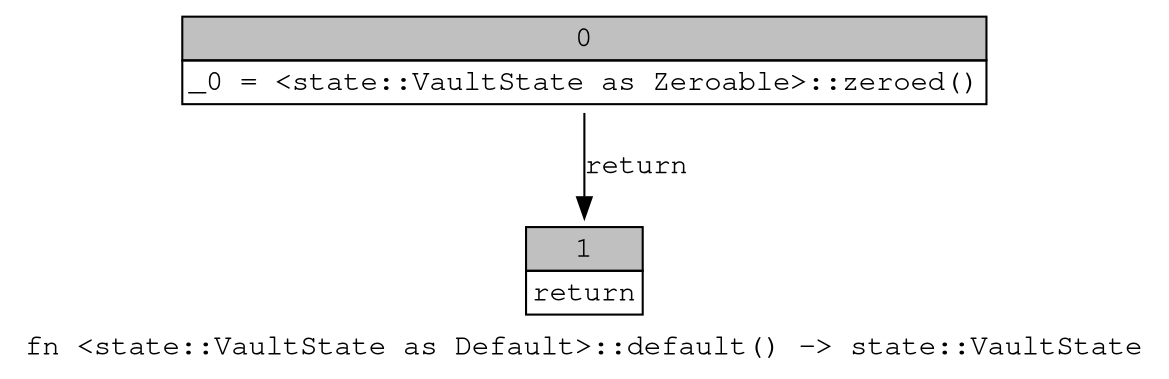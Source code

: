 digraph Mir_0_474 {
    graph [fontname="Courier, monospace"];
    node [fontname="Courier, monospace"];
    edge [fontname="Courier, monospace"];
    label=<fn &lt;state::VaultState as Default&gt;::default() -&gt; state::VaultState<br align="left"/>>;
    bb0__0_474 [shape="none", label=<<table border="0" cellborder="1" cellspacing="0"><tr><td bgcolor="gray" align="center" colspan="1">0</td></tr><tr><td align="left">_0 = &lt;state::VaultState as Zeroable&gt;::zeroed()</td></tr></table>>];
    bb1__0_474 [shape="none", label=<<table border="0" cellborder="1" cellspacing="0"><tr><td bgcolor="gray" align="center" colspan="1">1</td></tr><tr><td align="left">return</td></tr></table>>];
    bb0__0_474 -> bb1__0_474 [label="return"];
}
